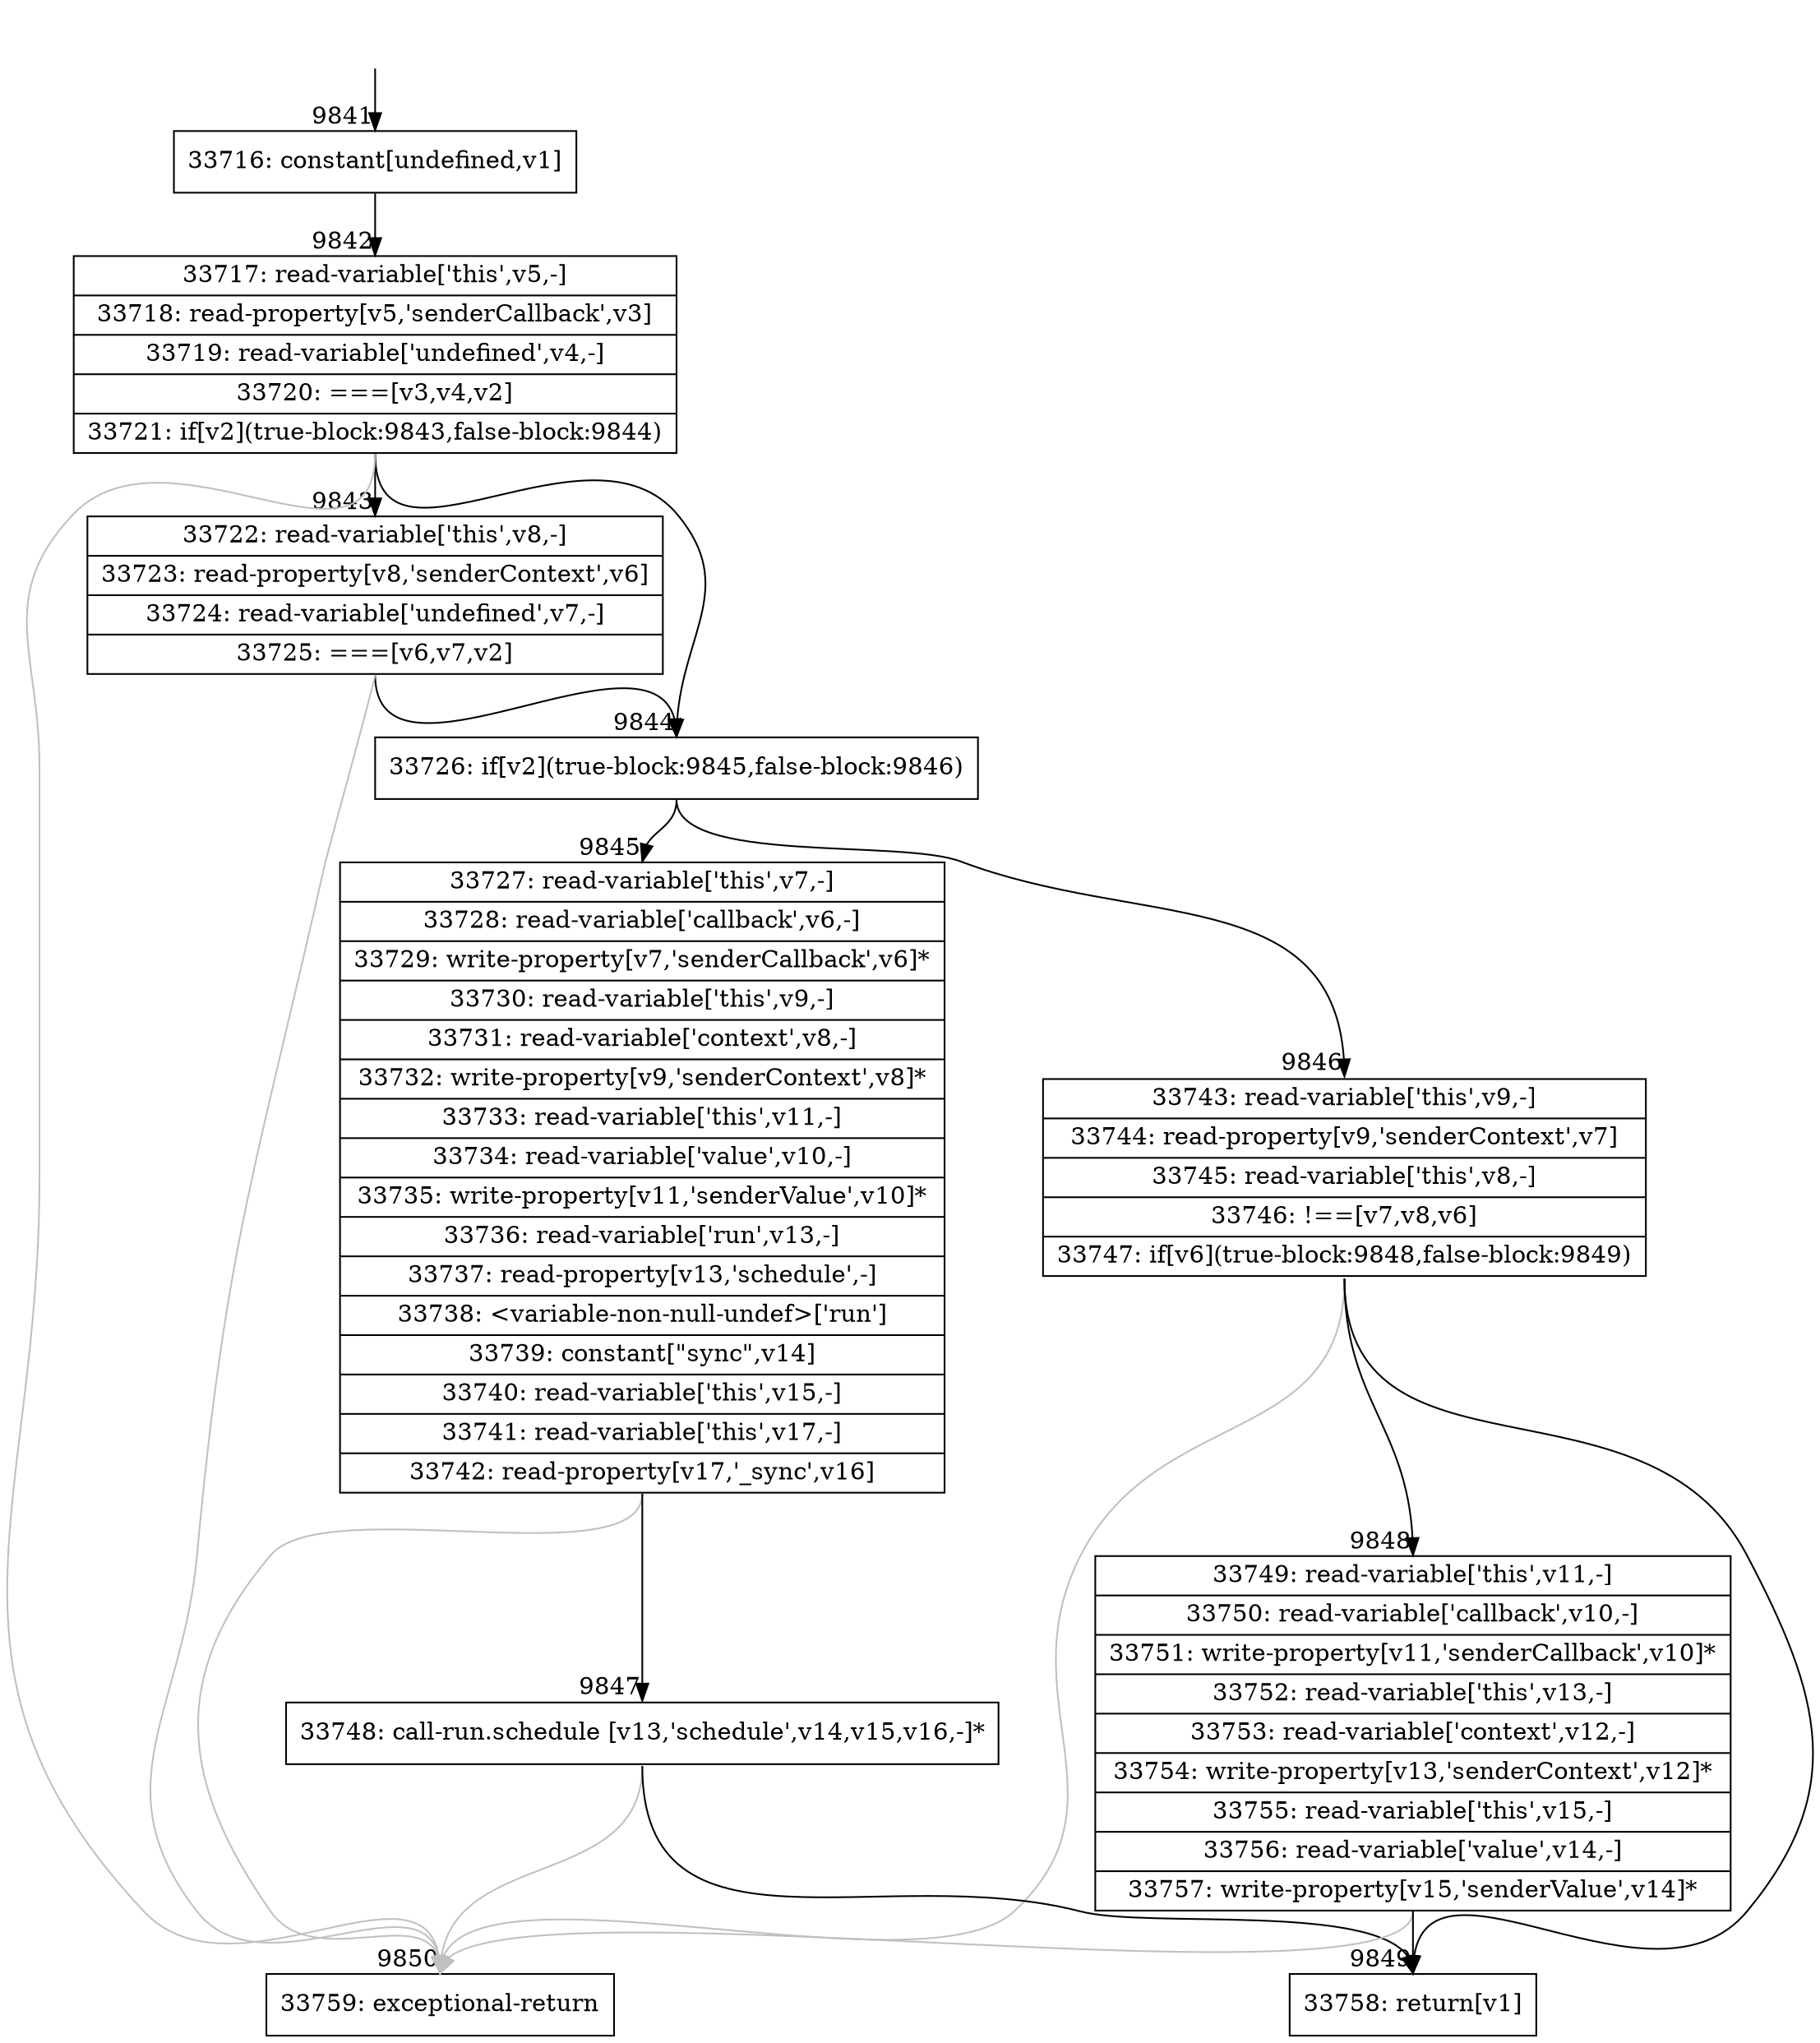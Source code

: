 digraph {
rankdir="TD"
BB_entry841[shape=none,label=""];
BB_entry841 -> BB9841 [tailport=s, headport=n, headlabel="    9841"]
BB9841 [shape=record label="{33716: constant[undefined,v1]}" ] 
BB9841 -> BB9842 [tailport=s, headport=n, headlabel="      9842"]
BB9842 [shape=record label="{33717: read-variable['this',v5,-]|33718: read-property[v5,'senderCallback',v3]|33719: read-variable['undefined',v4,-]|33720: ===[v3,v4,v2]|33721: if[v2](true-block:9843,false-block:9844)}" ] 
BB9842 -> BB9844 [tailport=s, headport=n, headlabel="      9844"]
BB9842 -> BB9843 [tailport=s, headport=n, headlabel="      9843"]
BB9842 -> BB9850 [tailport=s, headport=n, color=gray, headlabel="      9850"]
BB9843 [shape=record label="{33722: read-variable['this',v8,-]|33723: read-property[v8,'senderContext',v6]|33724: read-variable['undefined',v7,-]|33725: ===[v6,v7,v2]}" ] 
BB9843 -> BB9844 [tailport=s, headport=n]
BB9843 -> BB9850 [tailport=s, headport=n, color=gray]
BB9844 [shape=record label="{33726: if[v2](true-block:9845,false-block:9846)}" ] 
BB9844 -> BB9845 [tailport=s, headport=n, headlabel="      9845"]
BB9844 -> BB9846 [tailport=s, headport=n, headlabel="      9846"]
BB9845 [shape=record label="{33727: read-variable['this',v7,-]|33728: read-variable['callback',v6,-]|33729: write-property[v7,'senderCallback',v6]*|33730: read-variable['this',v9,-]|33731: read-variable['context',v8,-]|33732: write-property[v9,'senderContext',v8]*|33733: read-variable['this',v11,-]|33734: read-variable['value',v10,-]|33735: write-property[v11,'senderValue',v10]*|33736: read-variable['run',v13,-]|33737: read-property[v13,'schedule',-]|33738: \<variable-non-null-undef\>['run']|33739: constant[\"sync\",v14]|33740: read-variable['this',v15,-]|33741: read-variable['this',v17,-]|33742: read-property[v17,'_sync',v16]}" ] 
BB9845 -> BB9847 [tailport=s, headport=n, headlabel="      9847"]
BB9845 -> BB9850 [tailport=s, headport=n, color=gray]
BB9846 [shape=record label="{33743: read-variable['this',v9,-]|33744: read-property[v9,'senderContext',v7]|33745: read-variable['this',v8,-]|33746: !==[v7,v8,v6]|33747: if[v6](true-block:9848,false-block:9849)}" ] 
BB9846 -> BB9848 [tailport=s, headport=n, headlabel="      9848"]
BB9846 -> BB9849 [tailport=s, headport=n, headlabel="      9849"]
BB9846 -> BB9850 [tailport=s, headport=n, color=gray]
BB9847 [shape=record label="{33748: call-run.schedule [v13,'schedule',v14,v15,v16,-]*}" ] 
BB9847 -> BB9849 [tailport=s, headport=n]
BB9847 -> BB9850 [tailport=s, headport=n, color=gray]
BB9848 [shape=record label="{33749: read-variable['this',v11,-]|33750: read-variable['callback',v10,-]|33751: write-property[v11,'senderCallback',v10]*|33752: read-variable['this',v13,-]|33753: read-variable['context',v12,-]|33754: write-property[v13,'senderContext',v12]*|33755: read-variable['this',v15,-]|33756: read-variable['value',v14,-]|33757: write-property[v15,'senderValue',v14]*}" ] 
BB9848 -> BB9849 [tailport=s, headport=n]
BB9848 -> BB9850 [tailport=s, headport=n, color=gray]
BB9849 [shape=record label="{33758: return[v1]}" ] 
BB9850 [shape=record label="{33759: exceptional-return}" ] 
//#$~ 17604
}
